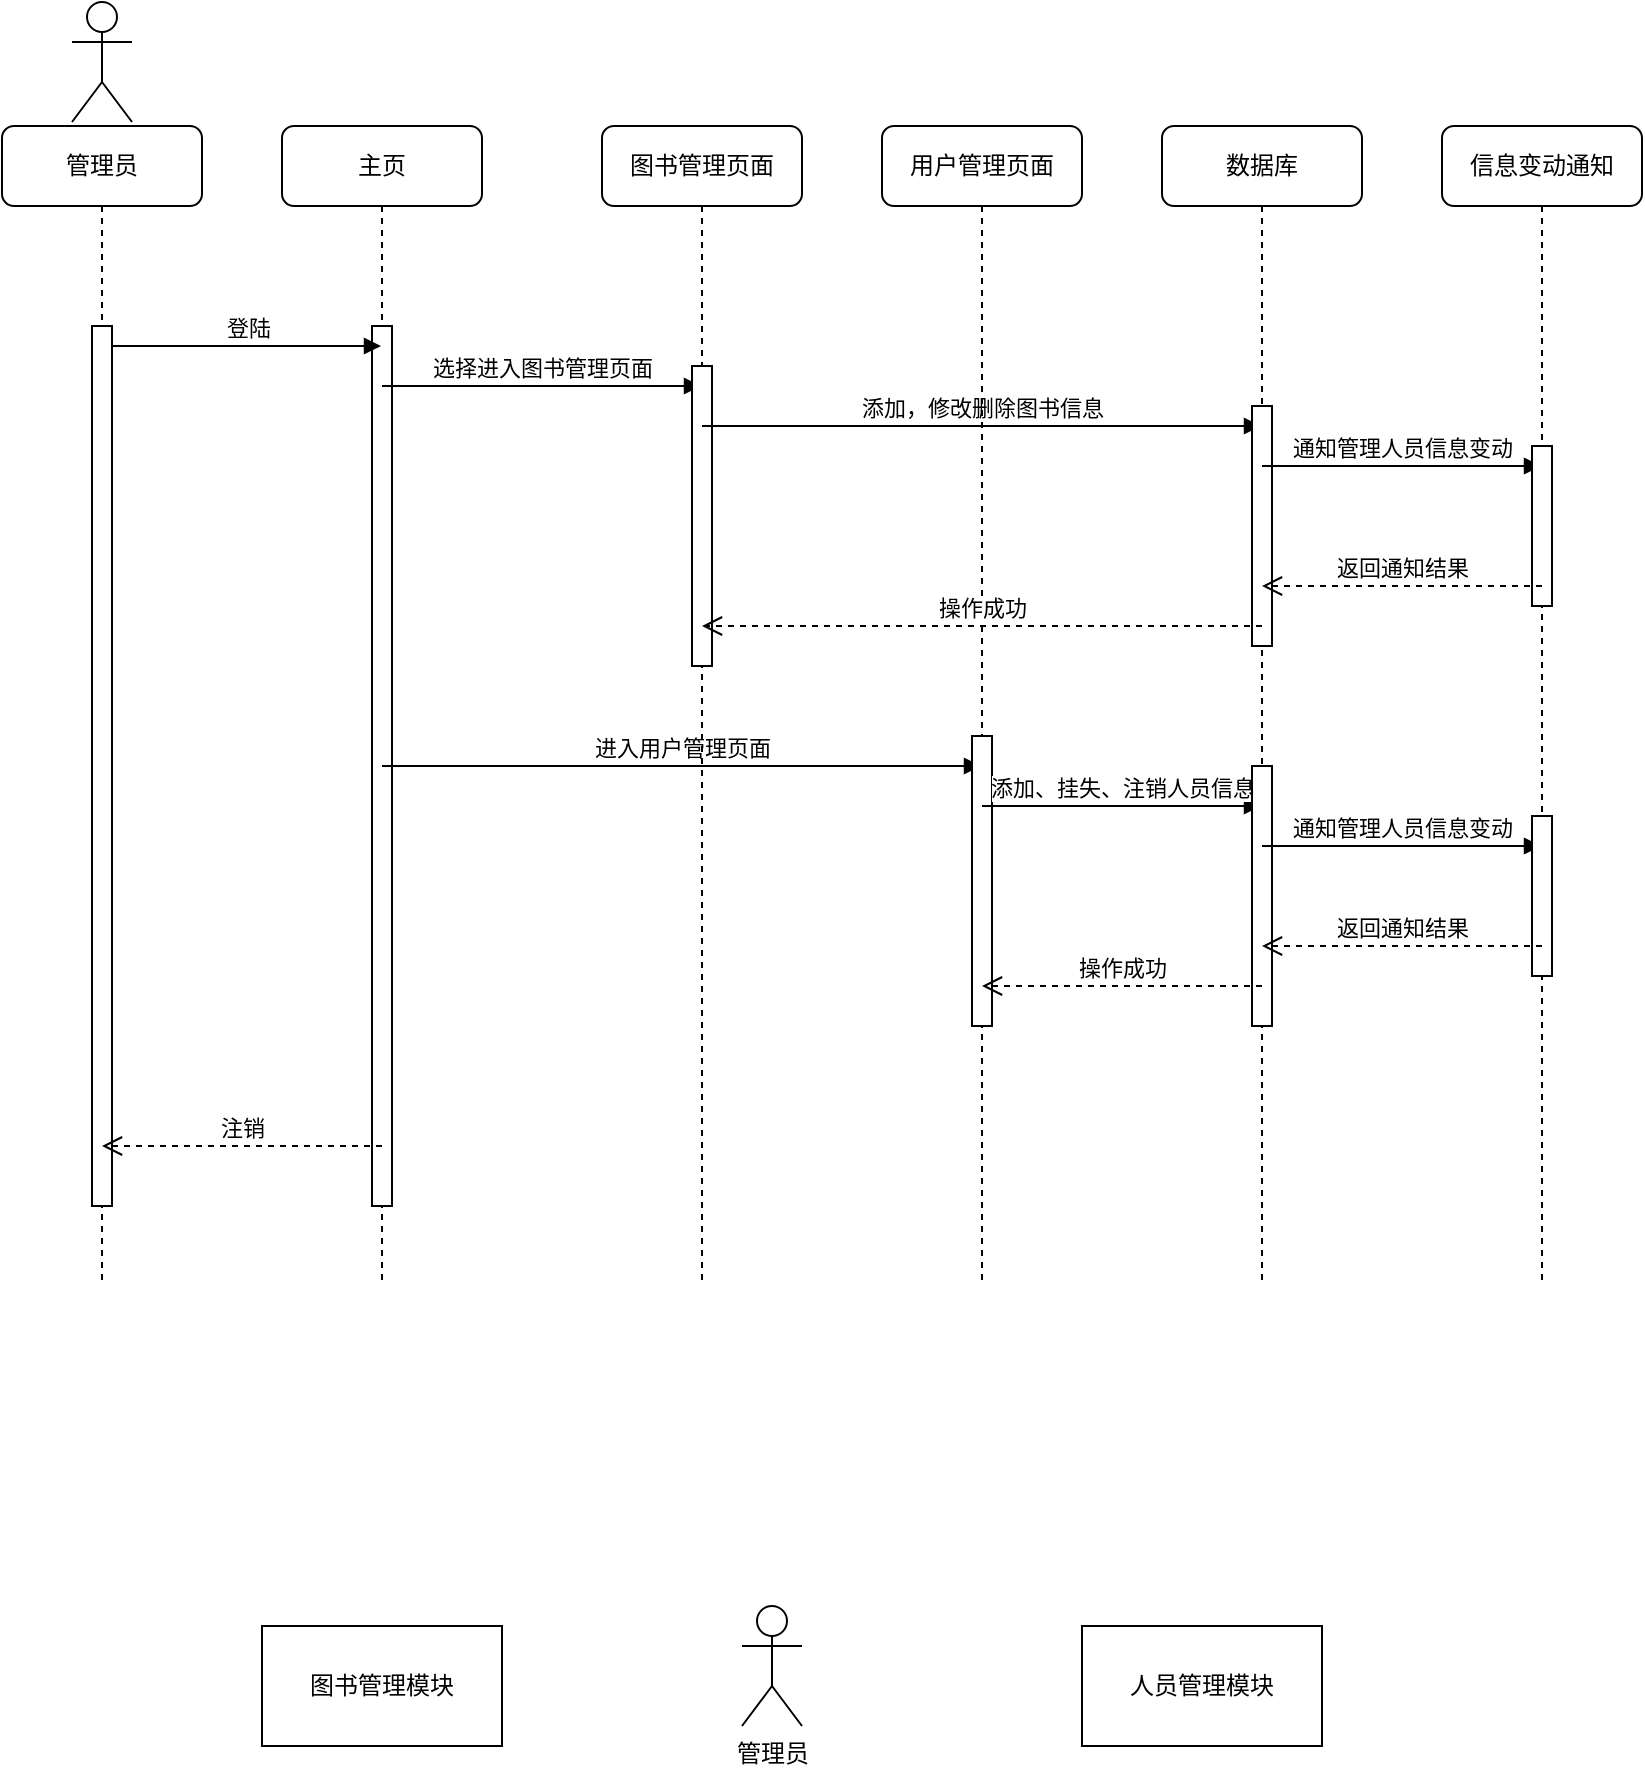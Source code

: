 <mxfile version="16.2.2" type="github">
  <diagram name="Page-1" id="13e1069c-82ec-6db2-03f1-153e76fe0fe0">
    <mxGraphModel dx="1018" dy="528" grid="1" gridSize="10" guides="1" tooltips="1" connect="1" arrows="1" fold="1" page="1" pageScale="1" pageWidth="1100" pageHeight="850" background="none" math="0" shadow="0">
      <root>
        <mxCell id="0" />
        <mxCell id="1" parent="0" />
        <mxCell id="7baba1c4bc27f4b0-2" value="主页" style="shape=umlLifeline;perimeter=lifelinePerimeter;whiteSpace=wrap;html=1;container=1;collapsible=0;recursiveResize=0;outlineConnect=0;rounded=1;shadow=0;comic=0;labelBackgroundColor=none;strokeWidth=1;fontFamily=Verdana;fontSize=12;align=center;" parent="1" vertex="1">
          <mxGeometry x="240" y="80" width="100" height="580" as="geometry" />
        </mxCell>
        <mxCell id="f3t8Dy3waux5yIoCynqv-2" value="" style="html=1;points=[];perimeter=orthogonalPerimeter;" vertex="1" parent="7baba1c4bc27f4b0-2">
          <mxGeometry x="45" y="100" width="10" height="440" as="geometry" />
        </mxCell>
        <mxCell id="f3t8Dy3waux5yIoCynqv-5" value="选择进入图书管理页面" style="html=1;verticalAlign=bottom;endArrow=block;rounded=0;" edge="1" parent="7baba1c4bc27f4b0-2" target="7baba1c4bc27f4b0-3">
          <mxGeometry width="80" relative="1" as="geometry">
            <mxPoint x="50" y="130" as="sourcePoint" />
            <mxPoint x="130" y="130" as="targetPoint" />
          </mxGeometry>
        </mxCell>
        <mxCell id="f3t8Dy3waux5yIoCynqv-13" value="进入用户管理页面" style="html=1;verticalAlign=bottom;endArrow=block;rounded=0;" edge="1" parent="7baba1c4bc27f4b0-2" target="7baba1c4bc27f4b0-4">
          <mxGeometry width="80" relative="1" as="geometry">
            <mxPoint x="50" y="320" as="sourcePoint" />
            <mxPoint x="130" y="320" as="targetPoint" />
          </mxGeometry>
        </mxCell>
        <mxCell id="7baba1c4bc27f4b0-3" value="图书管理页面" style="shape=umlLifeline;perimeter=lifelinePerimeter;whiteSpace=wrap;html=1;container=1;collapsible=0;recursiveResize=0;outlineConnect=0;rounded=1;shadow=0;comic=0;labelBackgroundColor=none;strokeWidth=1;fontFamily=Verdana;fontSize=12;align=center;" parent="1" vertex="1">
          <mxGeometry x="400" y="80" width="100" height="580" as="geometry" />
        </mxCell>
        <mxCell id="f3t8Dy3waux5yIoCynqv-4" value="" style="html=1;points=[];perimeter=orthogonalPerimeter;" vertex="1" parent="7baba1c4bc27f4b0-3">
          <mxGeometry x="45" y="120" width="10" height="150" as="geometry" />
        </mxCell>
        <mxCell id="f3t8Dy3waux5yIoCynqv-7" value="添加，修改删除图书信息" style="html=1;verticalAlign=bottom;endArrow=block;rounded=0;" edge="1" parent="7baba1c4bc27f4b0-3" target="7baba1c4bc27f4b0-5">
          <mxGeometry width="80" relative="1" as="geometry">
            <mxPoint x="50" y="150" as="sourcePoint" />
            <mxPoint x="130" y="150" as="targetPoint" />
          </mxGeometry>
        </mxCell>
        <mxCell id="7baba1c4bc27f4b0-4" value="用户管理页面" style="shape=umlLifeline;perimeter=lifelinePerimeter;whiteSpace=wrap;html=1;container=1;collapsible=0;recursiveResize=0;outlineConnect=0;rounded=1;shadow=0;comic=0;labelBackgroundColor=none;strokeWidth=1;fontFamily=Verdana;fontSize=12;align=center;" parent="1" vertex="1">
          <mxGeometry x="540" y="80" width="100" height="580" as="geometry" />
        </mxCell>
        <mxCell id="f3t8Dy3waux5yIoCynqv-12" value="" style="html=1;points=[];perimeter=orthogonalPerimeter;" vertex="1" parent="7baba1c4bc27f4b0-4">
          <mxGeometry x="45" y="305" width="10" height="145" as="geometry" />
        </mxCell>
        <mxCell id="f3t8Dy3waux5yIoCynqv-15" value="添加、挂失、注销人员信息" style="html=1;verticalAlign=bottom;endArrow=block;rounded=0;" edge="1" parent="7baba1c4bc27f4b0-4" target="7baba1c4bc27f4b0-5">
          <mxGeometry width="80" relative="1" as="geometry">
            <mxPoint x="50" y="340" as="sourcePoint" />
            <mxPoint x="130" y="340" as="targetPoint" />
          </mxGeometry>
        </mxCell>
        <mxCell id="7baba1c4bc27f4b0-5" value="数据库" style="shape=umlLifeline;perimeter=lifelinePerimeter;whiteSpace=wrap;html=1;container=1;collapsible=0;recursiveResize=0;outlineConnect=0;rounded=1;shadow=0;comic=0;labelBackgroundColor=none;strokeWidth=1;fontFamily=Verdana;fontSize=12;align=center;" parent="1" vertex="1">
          <mxGeometry x="680" y="80" width="100" height="580" as="geometry" />
        </mxCell>
        <mxCell id="f3t8Dy3waux5yIoCynqv-6" value="" style="html=1;points=[];perimeter=orthogonalPerimeter;" vertex="1" parent="7baba1c4bc27f4b0-5">
          <mxGeometry x="45" y="140" width="10" height="120" as="geometry" />
        </mxCell>
        <mxCell id="f3t8Dy3waux5yIoCynqv-9" value="通知管理人员信息变动" style="html=1;verticalAlign=bottom;endArrow=block;rounded=0;" edge="1" parent="7baba1c4bc27f4b0-5" target="7baba1c4bc27f4b0-6">
          <mxGeometry width="80" relative="1" as="geometry">
            <mxPoint x="50" y="170" as="sourcePoint" />
            <mxPoint x="130" y="170" as="targetPoint" />
          </mxGeometry>
        </mxCell>
        <mxCell id="f3t8Dy3waux5yIoCynqv-14" value="" style="html=1;points=[];perimeter=orthogonalPerimeter;" vertex="1" parent="7baba1c4bc27f4b0-5">
          <mxGeometry x="45" y="320" width="10" height="130" as="geometry" />
        </mxCell>
        <mxCell id="f3t8Dy3waux5yIoCynqv-18" value="通知管理人员信息变动" style="html=1;verticalAlign=bottom;endArrow=block;rounded=0;" edge="1" parent="7baba1c4bc27f4b0-5" target="7baba1c4bc27f4b0-6">
          <mxGeometry width="80" relative="1" as="geometry">
            <mxPoint x="50" y="360" as="sourcePoint" />
            <mxPoint x="130" y="360" as="targetPoint" />
          </mxGeometry>
        </mxCell>
        <mxCell id="7baba1c4bc27f4b0-6" value="信息变动通知" style="shape=umlLifeline;perimeter=lifelinePerimeter;whiteSpace=wrap;html=1;container=1;collapsible=0;recursiveResize=0;outlineConnect=0;rounded=1;shadow=0;comic=0;labelBackgroundColor=none;strokeWidth=1;fontFamily=Verdana;fontSize=12;align=center;" parent="1" vertex="1">
          <mxGeometry x="820" y="80" width="100" height="580" as="geometry" />
        </mxCell>
        <mxCell id="f3t8Dy3waux5yIoCynqv-8" value="" style="html=1;points=[];perimeter=orthogonalPerimeter;" vertex="1" parent="7baba1c4bc27f4b0-6">
          <mxGeometry x="45" y="160" width="10" height="80" as="geometry" />
        </mxCell>
        <mxCell id="f3t8Dy3waux5yIoCynqv-16" value="" style="html=1;points=[];perimeter=orthogonalPerimeter;" vertex="1" parent="7baba1c4bc27f4b0-6">
          <mxGeometry x="45" y="345" width="10" height="80" as="geometry" />
        </mxCell>
        <mxCell id="7baba1c4bc27f4b0-8" value="管理员" style="shape=umlLifeline;perimeter=lifelinePerimeter;whiteSpace=wrap;html=1;container=1;collapsible=0;recursiveResize=0;outlineConnect=0;rounded=1;shadow=0;comic=0;labelBackgroundColor=none;strokeWidth=1;fontFamily=Verdana;fontSize=12;align=center;" parent="1" vertex="1">
          <mxGeometry x="100" y="80" width="100" height="580" as="geometry" />
        </mxCell>
        <mxCell id="7baba1c4bc27f4b0-9" value="" style="html=1;points=[];perimeter=orthogonalPerimeter;rounded=0;shadow=0;comic=0;labelBackgroundColor=none;strokeWidth=1;fontFamily=Verdana;fontSize=12;align=center;" parent="7baba1c4bc27f4b0-8" vertex="1">
          <mxGeometry x="45" y="100" width="10" height="440" as="geometry" />
        </mxCell>
        <mxCell id="f3t8Dy3waux5yIoCynqv-3" value="登陆" style="html=1;verticalAlign=bottom;endArrow=block;rounded=0;" edge="1" parent="7baba1c4bc27f4b0-8" target="7baba1c4bc27f4b0-2">
          <mxGeometry width="80" relative="1" as="geometry">
            <mxPoint x="55" y="110" as="sourcePoint" />
            <mxPoint x="135" y="110" as="targetPoint" />
          </mxGeometry>
        </mxCell>
        <mxCell id="f3t8Dy3waux5yIoCynqv-1" value="" style="shape=umlActor;verticalLabelPosition=bottom;verticalAlign=top;html=1;outlineConnect=0;" vertex="1" parent="1">
          <mxGeometry x="135" y="18" width="30" height="60" as="geometry" />
        </mxCell>
        <mxCell id="f3t8Dy3waux5yIoCynqv-10" value="返回通知结果" style="html=1;verticalAlign=bottom;endArrow=open;dashed=1;endSize=8;rounded=0;" edge="1" parent="1" target="7baba1c4bc27f4b0-5">
          <mxGeometry relative="1" as="geometry">
            <mxPoint x="870" y="310" as="sourcePoint" />
            <mxPoint x="790" y="310" as="targetPoint" />
          </mxGeometry>
        </mxCell>
        <mxCell id="f3t8Dy3waux5yIoCynqv-11" value="操作成功" style="html=1;verticalAlign=bottom;endArrow=open;dashed=1;endSize=8;rounded=0;" edge="1" parent="1" target="7baba1c4bc27f4b0-3">
          <mxGeometry relative="1" as="geometry">
            <mxPoint x="730" y="330" as="sourcePoint" />
            <mxPoint x="650" y="330" as="targetPoint" />
          </mxGeometry>
        </mxCell>
        <mxCell id="f3t8Dy3waux5yIoCynqv-19" value="返回通知结果" style="html=1;verticalAlign=bottom;endArrow=open;dashed=1;endSize=8;rounded=0;" edge="1" parent="1" target="7baba1c4bc27f4b0-5">
          <mxGeometry relative="1" as="geometry">
            <mxPoint x="870" y="490" as="sourcePoint" />
            <mxPoint x="790" y="490" as="targetPoint" />
          </mxGeometry>
        </mxCell>
        <mxCell id="f3t8Dy3waux5yIoCynqv-20" value="操作成功" style="html=1;verticalAlign=bottom;endArrow=open;dashed=1;endSize=8;rounded=0;" edge="1" parent="1" target="7baba1c4bc27f4b0-4">
          <mxGeometry relative="1" as="geometry">
            <mxPoint x="730" y="510" as="sourcePoint" />
            <mxPoint x="650" y="510" as="targetPoint" />
          </mxGeometry>
        </mxCell>
        <mxCell id="f3t8Dy3waux5yIoCynqv-21" value="注销" style="html=1;verticalAlign=bottom;endArrow=open;dashed=1;endSize=8;rounded=0;" edge="1" parent="1" target="7baba1c4bc27f4b0-8">
          <mxGeometry relative="1" as="geometry">
            <mxPoint x="290" y="590" as="sourcePoint" />
            <mxPoint x="210" y="590" as="targetPoint" />
          </mxGeometry>
        </mxCell>
        <mxCell id="f3t8Dy3waux5yIoCynqv-22" value="管理员" style="shape=umlActor;verticalLabelPosition=bottom;verticalAlign=top;html=1;" vertex="1" parent="1">
          <mxGeometry x="470" y="820" width="30" height="60" as="geometry" />
        </mxCell>
        <mxCell id="f3t8Dy3waux5yIoCynqv-23" value="图书管理模块" style="rounded=0;whiteSpace=wrap;html=1;" vertex="1" parent="1">
          <mxGeometry x="230" y="830" width="120" height="60" as="geometry" />
        </mxCell>
        <mxCell id="f3t8Dy3waux5yIoCynqv-24" value="人员管理模块" style="rounded=0;whiteSpace=wrap;html=1;" vertex="1" parent="1">
          <mxGeometry x="640" y="830" width="120" height="60" as="geometry" />
        </mxCell>
      </root>
    </mxGraphModel>
  </diagram>
</mxfile>
